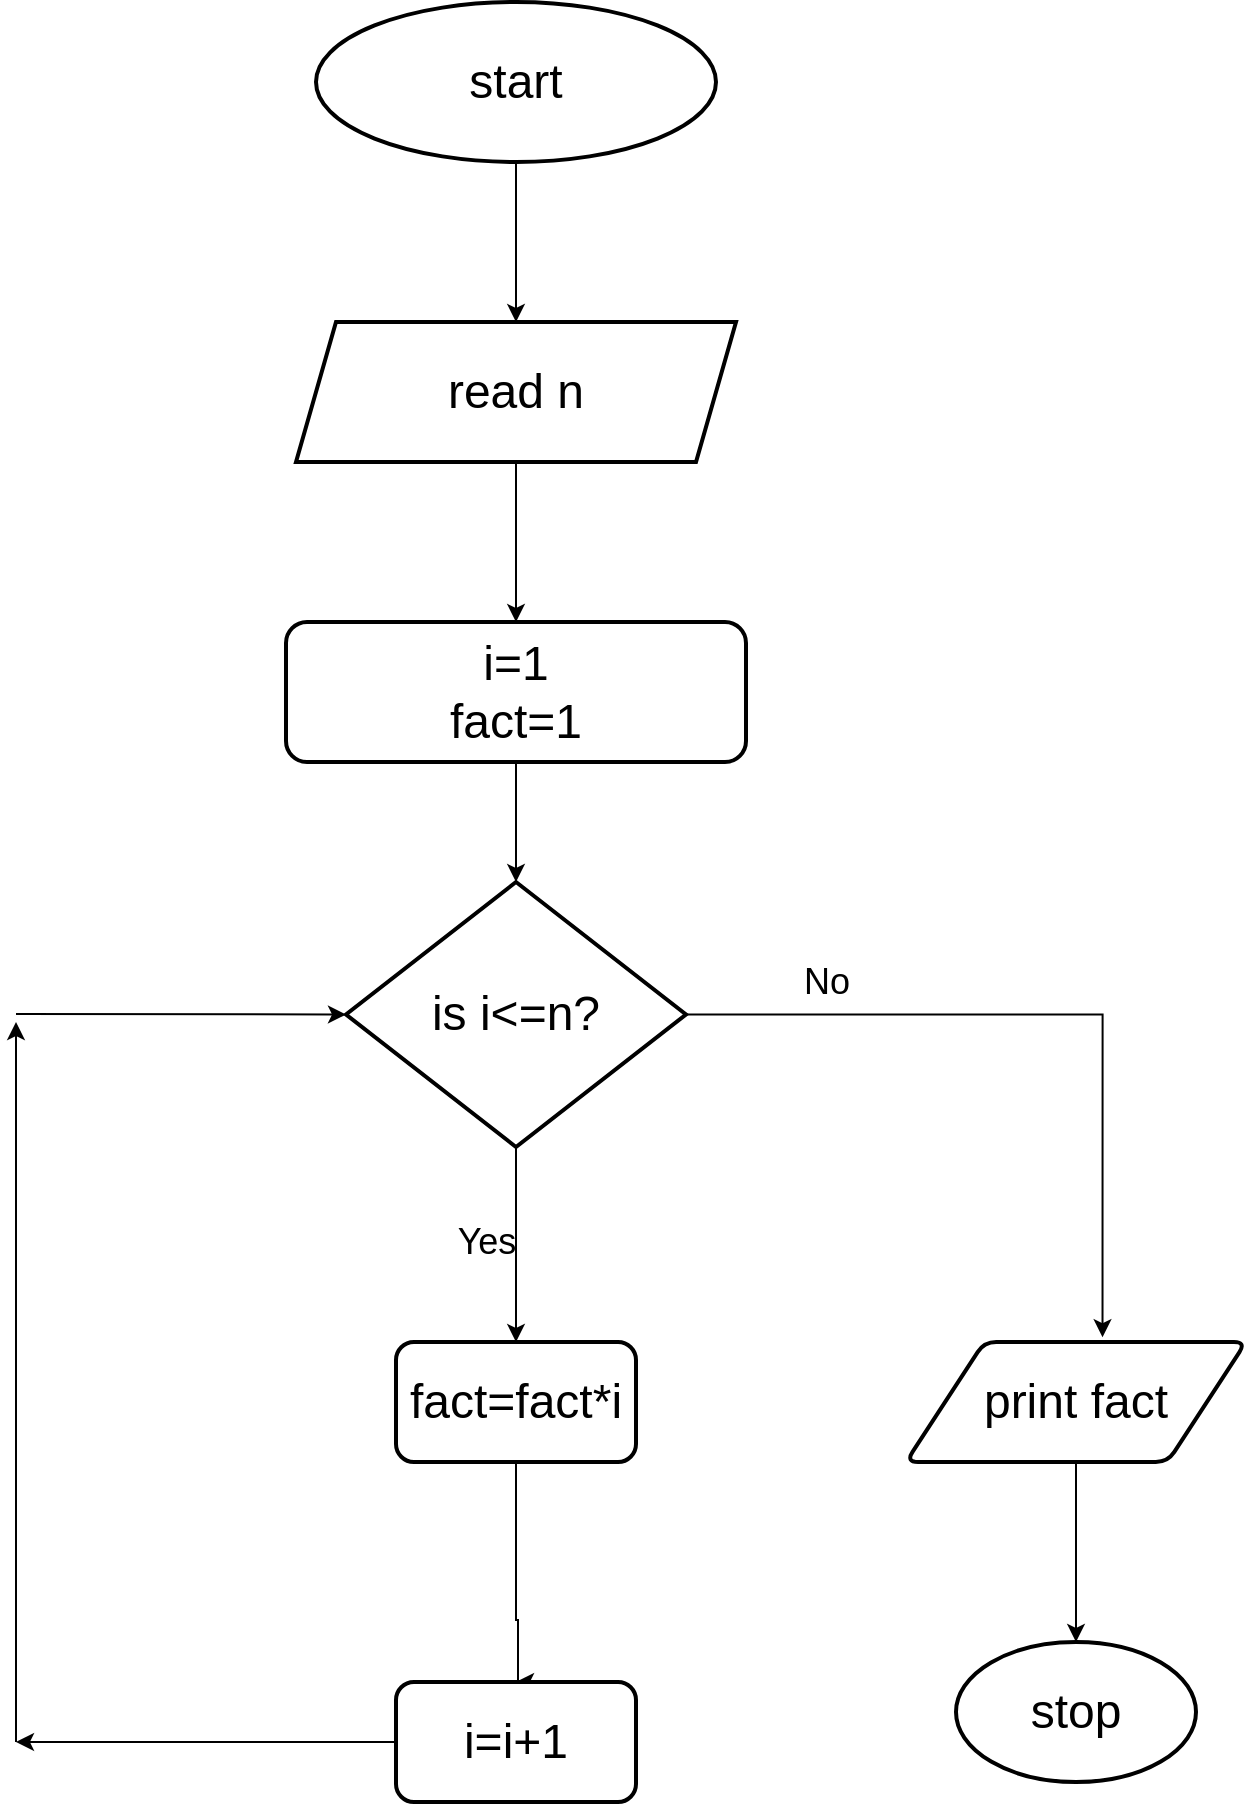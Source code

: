 <mxfile version="24.7.17">
  <diagram name="Page-1" id="R22gF4NwtDf4SeD4dbSe">
    <mxGraphModel dx="1563" dy="938" grid="1" gridSize="10" guides="1" tooltips="1" connect="1" arrows="1" fold="1" page="1" pageScale="1" pageWidth="850" pageHeight="1100" math="0" shadow="0">
      <root>
        <mxCell id="0" />
        <mxCell id="1" parent="0" />
        <mxCell id="2x6yvKbN-gAQXvTAyG_4-3" value="" style="edgeStyle=orthogonalEdgeStyle;rounded=0;orthogonalLoop=1;jettySize=auto;html=1;labelBackgroundColor=none;fontColor=default;" edge="1" parent="1" source="2x6yvKbN-gAQXvTAyG_4-1" target="2x6yvKbN-gAQXvTAyG_4-2">
          <mxGeometry relative="1" as="geometry" />
        </mxCell>
        <mxCell id="2x6yvKbN-gAQXvTAyG_4-1" value="&lt;span style=&quot;font-size: 24px;&quot;&gt;start&lt;/span&gt;" style="strokeWidth=2;html=1;shape=mxgraph.flowchart.start_2;whiteSpace=wrap;labelBackgroundColor=none;" vertex="1" parent="1">
          <mxGeometry x="330" y="40" width="200" height="80" as="geometry" />
        </mxCell>
        <mxCell id="2x6yvKbN-gAQXvTAyG_4-2" value="&lt;span style=&quot;font-size: 24px;&quot;&gt;read n&lt;/span&gt;" style="shape=parallelogram;perimeter=parallelogramPerimeter;whiteSpace=wrap;html=1;fixedSize=1;strokeWidth=2;labelBackgroundColor=none;" vertex="1" parent="1">
          <mxGeometry x="320" y="200" width="220" height="70" as="geometry" />
        </mxCell>
        <mxCell id="2x6yvKbN-gAQXvTAyG_4-13" value="" style="edgeStyle=orthogonalEdgeStyle;rounded=0;orthogonalLoop=1;jettySize=auto;html=1;labelBackgroundColor=none;fontColor=default;" edge="1" parent="1" target="2x6yvKbN-gAQXvTAyG_4-12">
          <mxGeometry relative="1" as="geometry">
            <mxPoint x="430" y="575" as="sourcePoint" />
          </mxGeometry>
        </mxCell>
        <mxCell id="2x6yvKbN-gAQXvTAyG_4-10" value="" style="edgeStyle=orthogonalEdgeStyle;rounded=0;orthogonalLoop=1;jettySize=auto;html=1;labelBackgroundColor=none;fontColor=default;" edge="1" parent="1" source="2x6yvKbN-gAQXvTAyG_4-8">
          <mxGeometry relative="1" as="geometry">
            <mxPoint x="430" y="480" as="targetPoint" />
            <Array as="points">
              <mxPoint x="430" y="470" />
              <mxPoint x="430" y="470" />
            </Array>
          </mxGeometry>
        </mxCell>
        <mxCell id="2x6yvKbN-gAQXvTAyG_4-55" style="edgeStyle=orthogonalEdgeStyle;rounded=0;orthogonalLoop=1;jettySize=auto;html=1;exitX=1;exitY=0.5;exitDx=0;exitDy=0;entryX=0.578;entryY=-0.04;entryDx=0;entryDy=0;entryPerimeter=0;" edge="1" parent="1" source="2x6yvKbN-gAQXvTAyG_4-12" target="2x6yvKbN-gAQXvTAyG_4-49">
          <mxGeometry relative="1" as="geometry">
            <mxPoint x="720" y="547" as="targetPoint" />
          </mxGeometry>
        </mxCell>
        <mxCell id="2x6yvKbN-gAQXvTAyG_4-59" value="" style="edgeStyle=orthogonalEdgeStyle;rounded=0;orthogonalLoop=1;jettySize=auto;html=1;" edge="1" parent="1" source="2x6yvKbN-gAQXvTAyG_4-12" target="2x6yvKbN-gAQXvTAyG_4-36">
          <mxGeometry relative="1" as="geometry" />
        </mxCell>
        <mxCell id="2x6yvKbN-gAQXvTAyG_4-12" value="&lt;span style=&quot;font-size: 24px;&quot;&gt;is i&amp;lt;=n?&lt;/span&gt;" style="rhombus;whiteSpace=wrap;html=1;strokeWidth=2;labelBackgroundColor=none;" vertex="1" parent="1">
          <mxGeometry x="345" y="480" width="170" height="132.5" as="geometry" />
        </mxCell>
        <mxCell id="2x6yvKbN-gAQXvTAyG_4-18" value="" style="edgeStyle=orthogonalEdgeStyle;rounded=0;orthogonalLoop=1;jettySize=auto;html=1;labelBackgroundColor=none;fontColor=default;" edge="1" parent="1" source="2x6yvKbN-gAQXvTAyG_4-2" target="2x6yvKbN-gAQXvTAyG_4-8">
          <mxGeometry relative="1" as="geometry">
            <mxPoint x="430" y="270" as="sourcePoint" />
            <mxPoint x="440" y="400" as="targetPoint" />
          </mxGeometry>
        </mxCell>
        <mxCell id="2x6yvKbN-gAQXvTAyG_4-8" value="&lt;span style=&quot;font-size: 24px;&quot;&gt;i=1&lt;/span&gt;&lt;div&gt;&lt;span style=&quot;font-size: 24px;&quot;&gt;fact=1&lt;/span&gt;&lt;/div&gt;" style="rounded=1;whiteSpace=wrap;html=1;strokeWidth=2;labelBackgroundColor=none;" vertex="1" parent="1">
          <mxGeometry x="315" y="350" width="230" height="70" as="geometry" />
        </mxCell>
        <mxCell id="2x6yvKbN-gAQXvTAyG_4-38" value="" style="edgeStyle=orthogonalEdgeStyle;rounded=0;orthogonalLoop=1;jettySize=auto;html=1;" edge="1" parent="1" source="2x6yvKbN-gAQXvTAyG_4-36">
          <mxGeometry relative="1" as="geometry">
            <mxPoint x="430" y="880" as="targetPoint" />
            <Array as="points">
              <mxPoint x="430" y="849" />
              <mxPoint x="431" y="880" />
            </Array>
          </mxGeometry>
        </mxCell>
        <mxCell id="2x6yvKbN-gAQXvTAyG_4-36" value="&lt;font style=&quot;font-size: 24px;&quot;&gt;&lt;font style=&quot;&quot;&gt;fact=fact&lt;/font&gt;*i&lt;/font&gt;" style="rounded=1;whiteSpace=wrap;html=1;strokeWidth=2;labelBackgroundColor=none;" vertex="1" parent="1">
          <mxGeometry x="370" y="710" width="120" height="60" as="geometry" />
        </mxCell>
        <mxCell id="2x6yvKbN-gAQXvTAyG_4-45" style="edgeStyle=orthogonalEdgeStyle;rounded=0;orthogonalLoop=1;jettySize=auto;html=1;" edge="1" parent="1" source="2x6yvKbN-gAQXvTAyG_4-39">
          <mxGeometry relative="1" as="geometry">
            <mxPoint x="180" y="910" as="targetPoint" />
          </mxGeometry>
        </mxCell>
        <mxCell id="2x6yvKbN-gAQXvTAyG_4-39" value="&lt;font style=&quot;font-size: 24px;&quot;&gt;i=i+1&lt;/font&gt;" style="whiteSpace=wrap;html=1;rounded=1;strokeWidth=2;labelBackgroundColor=none;" vertex="1" parent="1">
          <mxGeometry x="370" y="880" width="120" height="60" as="geometry" />
        </mxCell>
        <mxCell id="2x6yvKbN-gAQXvTAyG_4-46" value="" style="endArrow=classic;html=1;rounded=0;" edge="1" parent="1">
          <mxGeometry width="50" height="50" relative="1" as="geometry">
            <mxPoint x="180" y="910" as="sourcePoint" />
            <mxPoint x="180" y="550" as="targetPoint" />
          </mxGeometry>
        </mxCell>
        <mxCell id="2x6yvKbN-gAQXvTAyG_4-47" value="" style="endArrow=classic;html=1;rounded=0;entryX=0;entryY=0.5;entryDx=0;entryDy=0;" edge="1" parent="1" target="2x6yvKbN-gAQXvTAyG_4-12">
          <mxGeometry width="50" height="50" relative="1" as="geometry">
            <mxPoint x="180" y="546" as="sourcePoint" />
            <mxPoint x="450" y="580" as="targetPoint" />
            <Array as="points" />
          </mxGeometry>
        </mxCell>
        <mxCell id="2x6yvKbN-gAQXvTAyG_4-51" value="" style="edgeStyle=orthogonalEdgeStyle;rounded=0;orthogonalLoop=1;jettySize=auto;html=1;" edge="1" parent="1" source="2x6yvKbN-gAQXvTAyG_4-49" target="2x6yvKbN-gAQXvTAyG_4-50">
          <mxGeometry relative="1" as="geometry" />
        </mxCell>
        <mxCell id="2x6yvKbN-gAQXvTAyG_4-49" value="&lt;font style=&quot;font-size: 24px;&quot;&gt;print fact&lt;/font&gt;" style="shape=parallelogram;html=1;strokeWidth=2;perimeter=parallelogramPerimeter;whiteSpace=wrap;rounded=1;arcSize=12;size=0.23;" vertex="1" parent="1">
          <mxGeometry x="625" y="710" width="170" height="60" as="geometry" />
        </mxCell>
        <mxCell id="2x6yvKbN-gAQXvTAyG_4-50" value="&lt;font style=&quot;font-size: 24px;&quot;&gt;stop&lt;/font&gt;" style="strokeWidth=2;html=1;shape=mxgraph.flowchart.start_1;whiteSpace=wrap;" vertex="1" parent="1">
          <mxGeometry x="650" y="860" width="120" height="70" as="geometry" />
        </mxCell>
        <mxCell id="2x6yvKbN-gAQXvTAyG_4-56" value="&lt;font style=&quot;font-size: 18px;&quot;&gt;No&lt;/font&gt;" style="text;html=1;align=center;verticalAlign=middle;resizable=0;points=[];autosize=1;strokeColor=none;fillColor=none;" vertex="1" parent="1">
          <mxGeometry x="560" y="510" width="50" height="40" as="geometry" />
        </mxCell>
        <mxCell id="2x6yvKbN-gAQXvTAyG_4-60" value="&lt;font style=&quot;font-size: 18px;&quot;&gt;Yes&lt;/font&gt;" style="text;html=1;align=center;verticalAlign=middle;resizable=0;points=[];autosize=1;strokeColor=none;fillColor=none;" vertex="1" parent="1">
          <mxGeometry x="390" y="640" width="50" height="40" as="geometry" />
        </mxCell>
      </root>
    </mxGraphModel>
  </diagram>
</mxfile>
